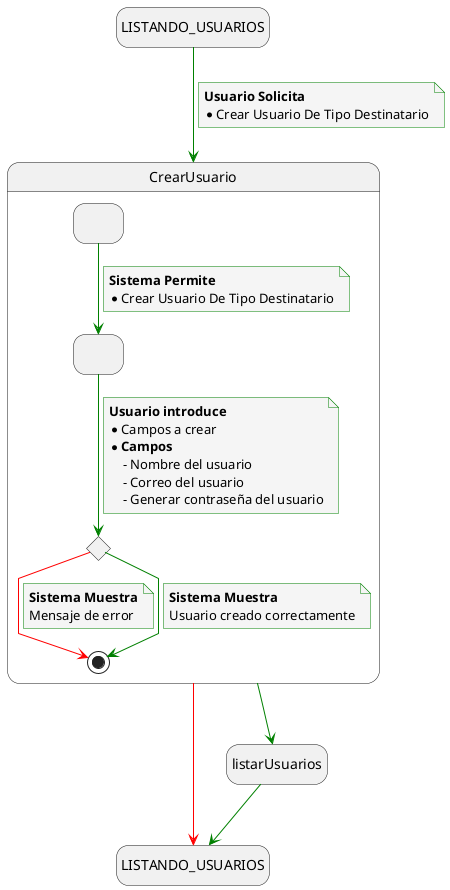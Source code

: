 @startuml crear_usuario

skinparam {
  NoteBackgroundColor #whiteSmoke
  ArrowColor #green
  NoteBorderColor #green
  linetype polyline
}

hide empty description

state startState as "LISTANDO_USUARIOS"
state endState as "LISTANDO_USUARIOS"

startState --> CrearUsuario
note on link
    <b>Usuario Solicita</b>
    * Crear Usuario De Tipo Destinatario
end note

CrearUsuario --> listarUsuarios
listarUsuarios --> endState
CrearUsuario -[#red]> endState

state CrearUsuario {
    state solicitudCrearUsuario as " "
    state envioCrearUsuario as " "
    state revisionCrearUsuario <<choice>>
    
    solicitudCrearUsuario --> envioCrearUsuario
    note on link
        <b>Sistema Permite</b>
        * Crear Usuario De Tipo Destinatario
    end note

    envioCrearUsuario --> revisionCrearUsuario
    note on link
        <b>Usuario introduce</b>
        * Campos a crear
        * <b>Campos</b>
            - Nombre del usuario
            - Correo del usuario
            - Generar contraseña del usuario
    end note

    revisionCrearUsuario -[#red]-> [*]
    note on link
        <b>Sistema Muestra</b>
        Mensaje de error
    end note

   revisionCrearUsuario --> [*]
    note on link
        <b>Sistema Muestra</b>
        Usuario creado correctamente
    end note
}

@enduml